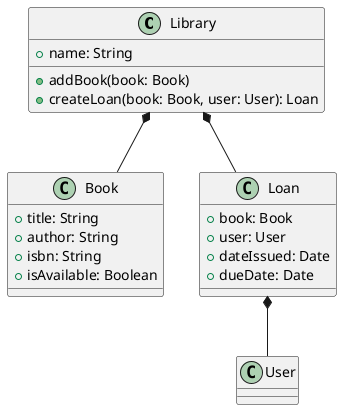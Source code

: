 @startuml
class Library {
    +name: String
    +addBook(book: Book)
    +createLoan(book: Book, user: User): Loan
}
class Book {
    +title: String
    +author: String
    +isbn: String
    +isAvailable: Boolean
}
class Loan {
    +book: Book
    +user: User
    +dateIssued: Date
    +dueDate: Date
}
Library *-- Book
Library *-- Loan
Loan *-- User
@enduml
